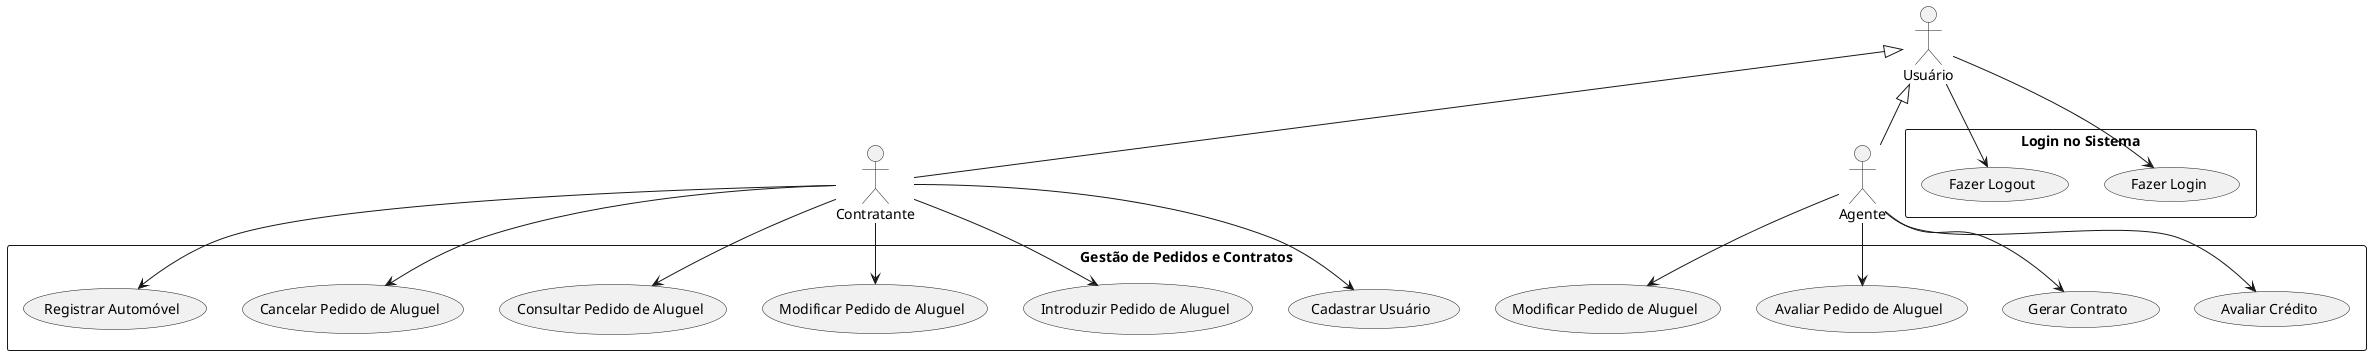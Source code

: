 @startuml diagramaCasoDeUso
actor Contratante
actor Agente
actor Usuário

Usuário <|-- Agente
Usuário <|-- Contratante

rectangle "Login no Sistema"{
 usecase "Fazer Login" as UC12
 usecase "Fazer Logout" as UC13
}

rectangle "Gestão de Pedidos e Contratos" {
 usecase "Cadastrar Usuário" as UC1
 usecase "Introduzir Pedido de Aluguel" as UC2
 usecase "Modificar Pedido de Aluguel" as UC3
 usecase "Consultar Pedido de Aluguel" as UC4
 usecase "Cancelar Pedido de Aluguel" as UC5
 usecase "Avaliar Pedido de Aluguel" as UC6
 usecase "Modificar Pedido de Aluguel" as UC7
 usecase "Registrar Automóvel" as UC9
 usecase "Avaliar Crédito" as UC10
 usecase "Gerar Contrato" as UC11
}



Contratante --> UC1
Contratante --> UC2
Contratante --> UC3
Contratante --> UC4
Contratante --> UC5
Contratante --> UC9

Agente --> UC6
Agente --> UC7
Agente --> UC10
Agente --> UC11

Usuário --> UC12
Usuário --> UC13
@enduml
